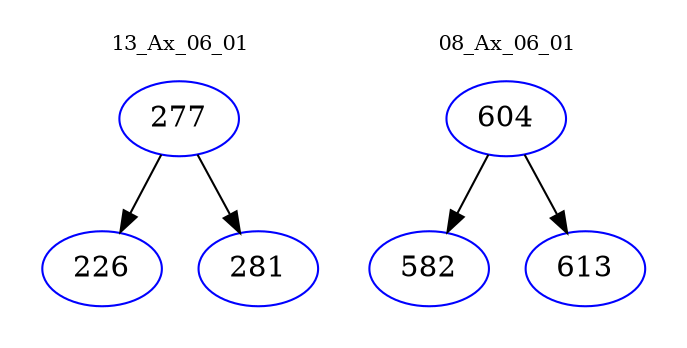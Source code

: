 digraph{
subgraph cluster_0 {
color = white
label = "13_Ax_06_01";
fontsize=10;
T0_277 [label="277", color="blue"]
T0_277 -> T0_226 [color="black"]
T0_226 [label="226", color="blue"]
T0_277 -> T0_281 [color="black"]
T0_281 [label="281", color="blue"]
}
subgraph cluster_1 {
color = white
label = "08_Ax_06_01";
fontsize=10;
T1_604 [label="604", color="blue"]
T1_604 -> T1_582 [color="black"]
T1_582 [label="582", color="blue"]
T1_604 -> T1_613 [color="black"]
T1_613 [label="613", color="blue"]
}
}
